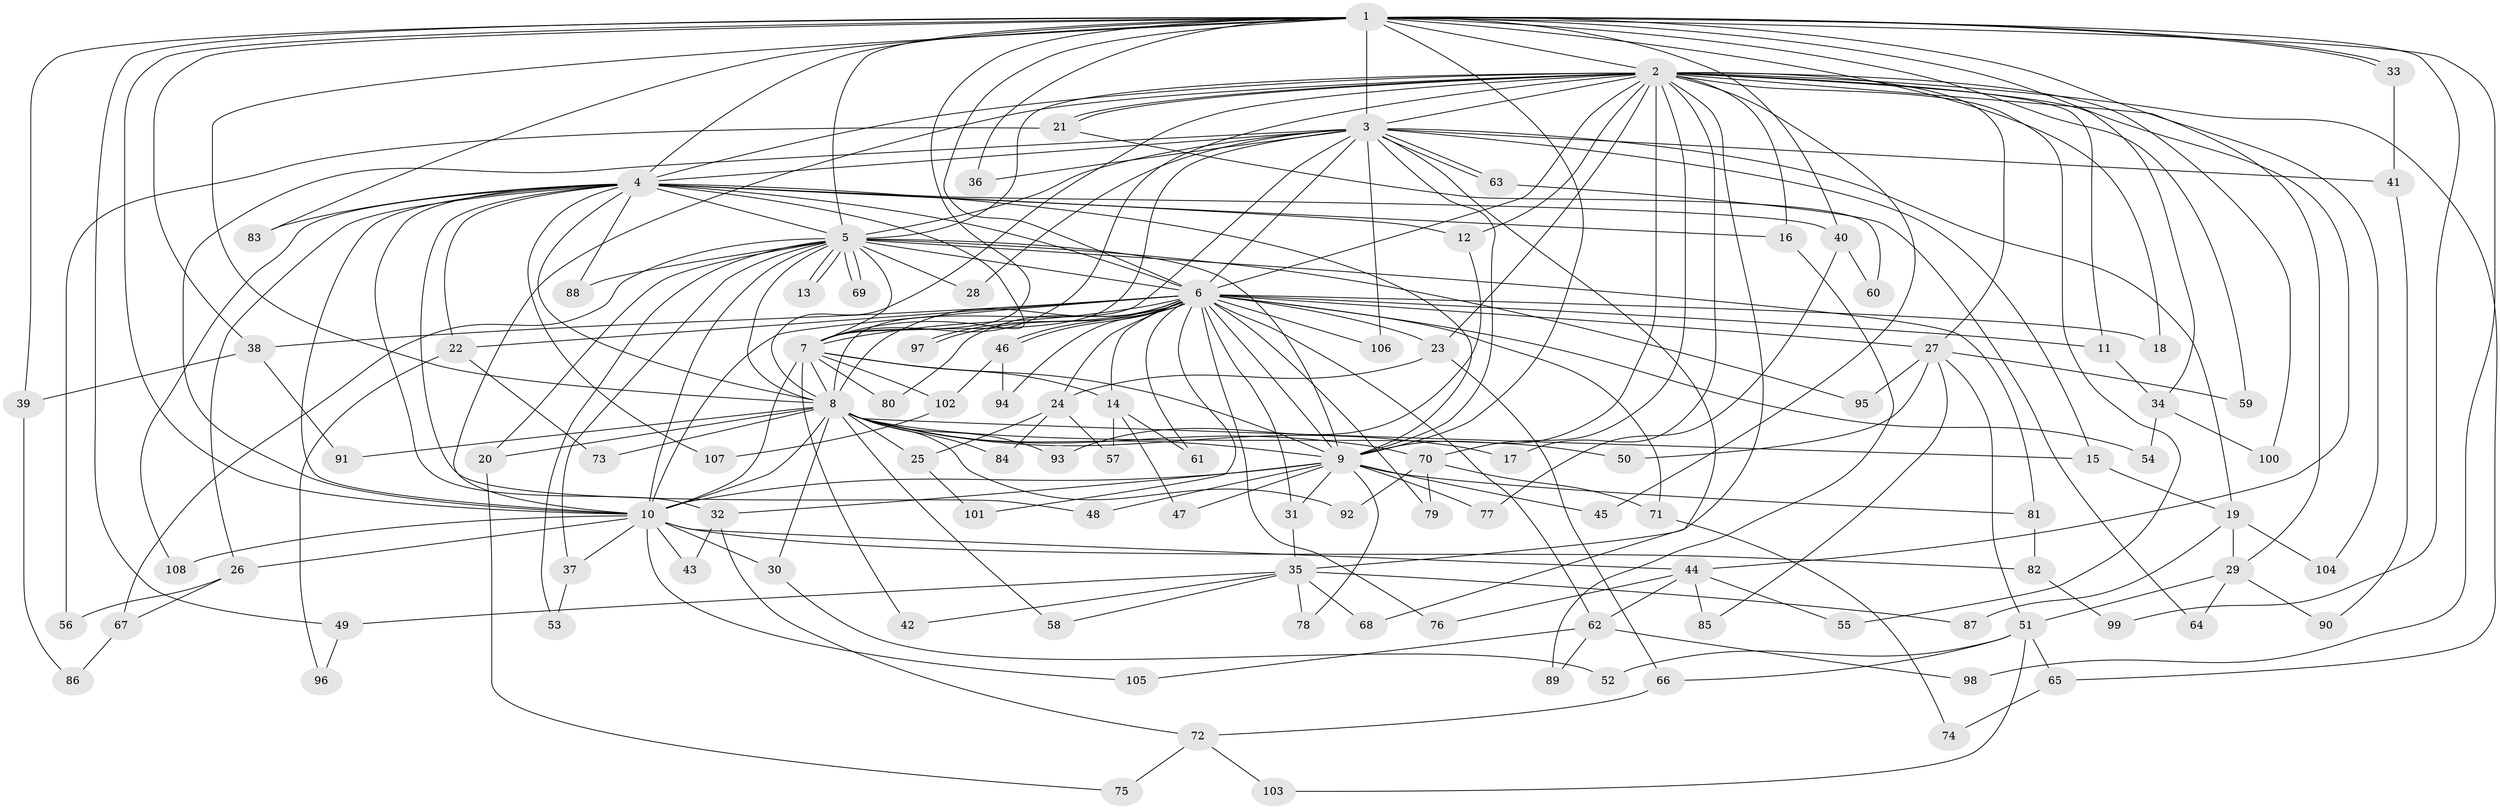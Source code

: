 // Generated by graph-tools (version 1.1) at 2025/10/02/27/25 16:10:56]
// undirected, 108 vertices, 241 edges
graph export_dot {
graph [start="1"]
  node [color=gray90,style=filled];
  1;
  2;
  3;
  4;
  5;
  6;
  7;
  8;
  9;
  10;
  11;
  12;
  13;
  14;
  15;
  16;
  17;
  18;
  19;
  20;
  21;
  22;
  23;
  24;
  25;
  26;
  27;
  28;
  29;
  30;
  31;
  32;
  33;
  34;
  35;
  36;
  37;
  38;
  39;
  40;
  41;
  42;
  43;
  44;
  45;
  46;
  47;
  48;
  49;
  50;
  51;
  52;
  53;
  54;
  55;
  56;
  57;
  58;
  59;
  60;
  61;
  62;
  63;
  64;
  65;
  66;
  67;
  68;
  69;
  70;
  71;
  72;
  73;
  74;
  75;
  76;
  77;
  78;
  79;
  80;
  81;
  82;
  83;
  84;
  85;
  86;
  87;
  88;
  89;
  90;
  91;
  92;
  93;
  94;
  95;
  96;
  97;
  98;
  99;
  100;
  101;
  102;
  103;
  104;
  105;
  106;
  107;
  108;
  1 -- 2;
  1 -- 3;
  1 -- 4;
  1 -- 5;
  1 -- 6;
  1 -- 7;
  1 -- 8;
  1 -- 9;
  1 -- 10;
  1 -- 18;
  1 -- 33;
  1 -- 33;
  1 -- 36;
  1 -- 38;
  1 -- 39;
  1 -- 40;
  1 -- 44;
  1 -- 49;
  1 -- 59;
  1 -- 83;
  1 -- 98;
  1 -- 99;
  1 -- 104;
  2 -- 3;
  2 -- 4;
  2 -- 5;
  2 -- 6;
  2 -- 7;
  2 -- 8;
  2 -- 9;
  2 -- 10;
  2 -- 11;
  2 -- 12;
  2 -- 16;
  2 -- 17;
  2 -- 21;
  2 -- 21;
  2 -- 23;
  2 -- 27;
  2 -- 29;
  2 -- 34;
  2 -- 35;
  2 -- 45;
  2 -- 55;
  2 -- 65;
  2 -- 70;
  2 -- 100;
  3 -- 4;
  3 -- 5;
  3 -- 6;
  3 -- 7;
  3 -- 8;
  3 -- 9;
  3 -- 10;
  3 -- 15;
  3 -- 19;
  3 -- 28;
  3 -- 36;
  3 -- 41;
  3 -- 63;
  3 -- 63;
  3 -- 68;
  3 -- 106;
  4 -- 5;
  4 -- 6;
  4 -- 7;
  4 -- 8;
  4 -- 9;
  4 -- 10;
  4 -- 12;
  4 -- 16;
  4 -- 22;
  4 -- 26;
  4 -- 32;
  4 -- 40;
  4 -- 48;
  4 -- 83;
  4 -- 88;
  4 -- 107;
  4 -- 108;
  5 -- 6;
  5 -- 7;
  5 -- 8;
  5 -- 9;
  5 -- 10;
  5 -- 13;
  5 -- 13;
  5 -- 20;
  5 -- 28;
  5 -- 37;
  5 -- 53;
  5 -- 67;
  5 -- 69;
  5 -- 69;
  5 -- 81;
  5 -- 88;
  5 -- 95;
  6 -- 7;
  6 -- 8;
  6 -- 9;
  6 -- 10;
  6 -- 11;
  6 -- 14;
  6 -- 18;
  6 -- 22;
  6 -- 23;
  6 -- 24;
  6 -- 27;
  6 -- 31;
  6 -- 38;
  6 -- 46;
  6 -- 46;
  6 -- 54;
  6 -- 61;
  6 -- 62;
  6 -- 71;
  6 -- 76;
  6 -- 79;
  6 -- 80;
  6 -- 94;
  6 -- 97;
  6 -- 97;
  6 -- 101;
  6 -- 106;
  7 -- 8;
  7 -- 9;
  7 -- 10;
  7 -- 14;
  7 -- 42;
  7 -- 80;
  7 -- 102;
  8 -- 9;
  8 -- 10;
  8 -- 15;
  8 -- 17;
  8 -- 20;
  8 -- 25;
  8 -- 30;
  8 -- 50;
  8 -- 58;
  8 -- 70;
  8 -- 73;
  8 -- 84;
  8 -- 91;
  8 -- 92;
  8 -- 93;
  9 -- 10;
  9 -- 31;
  9 -- 32;
  9 -- 45;
  9 -- 47;
  9 -- 48;
  9 -- 77;
  9 -- 78;
  9 -- 81;
  10 -- 26;
  10 -- 30;
  10 -- 37;
  10 -- 43;
  10 -- 44;
  10 -- 82;
  10 -- 105;
  10 -- 108;
  11 -- 34;
  12 -- 93;
  14 -- 47;
  14 -- 57;
  14 -- 61;
  15 -- 19;
  16 -- 89;
  19 -- 29;
  19 -- 87;
  19 -- 104;
  20 -- 75;
  21 -- 56;
  21 -- 60;
  22 -- 73;
  22 -- 96;
  23 -- 24;
  23 -- 66;
  24 -- 25;
  24 -- 57;
  24 -- 84;
  25 -- 101;
  26 -- 56;
  26 -- 67;
  27 -- 50;
  27 -- 51;
  27 -- 59;
  27 -- 85;
  27 -- 95;
  29 -- 51;
  29 -- 64;
  29 -- 90;
  30 -- 52;
  31 -- 35;
  32 -- 43;
  32 -- 72;
  33 -- 41;
  34 -- 54;
  34 -- 100;
  35 -- 42;
  35 -- 49;
  35 -- 58;
  35 -- 68;
  35 -- 78;
  35 -- 87;
  37 -- 53;
  38 -- 39;
  38 -- 91;
  39 -- 86;
  40 -- 60;
  40 -- 77;
  41 -- 90;
  44 -- 55;
  44 -- 62;
  44 -- 76;
  44 -- 85;
  46 -- 94;
  46 -- 102;
  49 -- 96;
  51 -- 52;
  51 -- 65;
  51 -- 66;
  51 -- 103;
  62 -- 89;
  62 -- 98;
  62 -- 105;
  63 -- 64;
  65 -- 74;
  66 -- 72;
  67 -- 86;
  70 -- 71;
  70 -- 79;
  70 -- 92;
  71 -- 74;
  72 -- 75;
  72 -- 103;
  81 -- 82;
  82 -- 99;
  102 -- 107;
}
